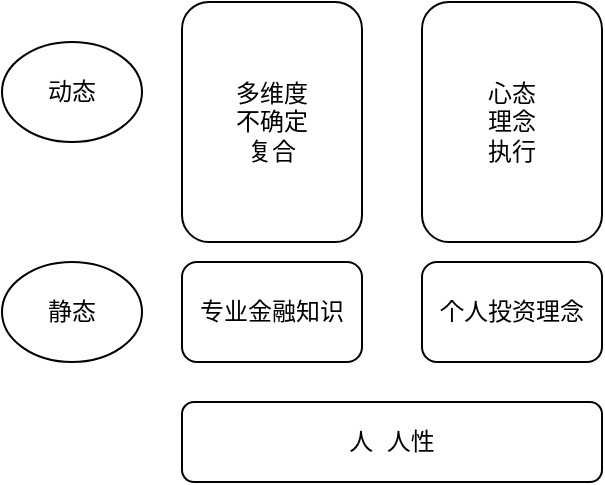 <mxfile version="15.6.3" type="github">
  <diagram id="dpu41FX9FjATtCo1FTed" name="Page-1">
    <mxGraphModel dx="1422" dy="800" grid="1" gridSize="10" guides="1" tooltips="1" connect="1" arrows="1" fold="1" page="1" pageScale="1" pageWidth="827" pageHeight="1169" math="0" shadow="0">
      <root>
        <mxCell id="0" />
        <mxCell id="1" parent="0" />
        <mxCell id="QrGwPt06TaYHlrm7atau-1" value="专业金融知识" style="rounded=1;whiteSpace=wrap;html=1;" vertex="1" parent="1">
          <mxGeometry x="220" y="250" width="90" height="50" as="geometry" />
        </mxCell>
        <mxCell id="QrGwPt06TaYHlrm7atau-2" value="静态" style="ellipse;whiteSpace=wrap;html=1;" vertex="1" parent="1">
          <mxGeometry x="130" y="250" width="70" height="50" as="geometry" />
        </mxCell>
        <mxCell id="QrGwPt06TaYHlrm7atau-3" value="个人投资理念" style="rounded=1;whiteSpace=wrap;html=1;" vertex="1" parent="1">
          <mxGeometry x="340" y="250" width="90" height="50" as="geometry" />
        </mxCell>
        <mxCell id="QrGwPt06TaYHlrm7atau-4" value="动态" style="ellipse;whiteSpace=wrap;html=1;" vertex="1" parent="1">
          <mxGeometry x="130" y="140" width="70" height="50" as="geometry" />
        </mxCell>
        <mxCell id="QrGwPt06TaYHlrm7atau-5" value="多维度&lt;br&gt;不确定&lt;br&gt;复合" style="rounded=1;whiteSpace=wrap;html=1;" vertex="1" parent="1">
          <mxGeometry x="220" y="120" width="90" height="120" as="geometry" />
        </mxCell>
        <mxCell id="QrGwPt06TaYHlrm7atau-6" value="心态&lt;br&gt;理念&lt;br&gt;执行" style="rounded=1;whiteSpace=wrap;html=1;" vertex="1" parent="1">
          <mxGeometry x="340" y="120" width="90" height="120" as="geometry" />
        </mxCell>
        <mxCell id="QrGwPt06TaYHlrm7atau-7" value="人&amp;nbsp; 人性" style="rounded=1;whiteSpace=wrap;html=1;" vertex="1" parent="1">
          <mxGeometry x="220" y="320" width="210" height="40" as="geometry" />
        </mxCell>
      </root>
    </mxGraphModel>
  </diagram>
</mxfile>
